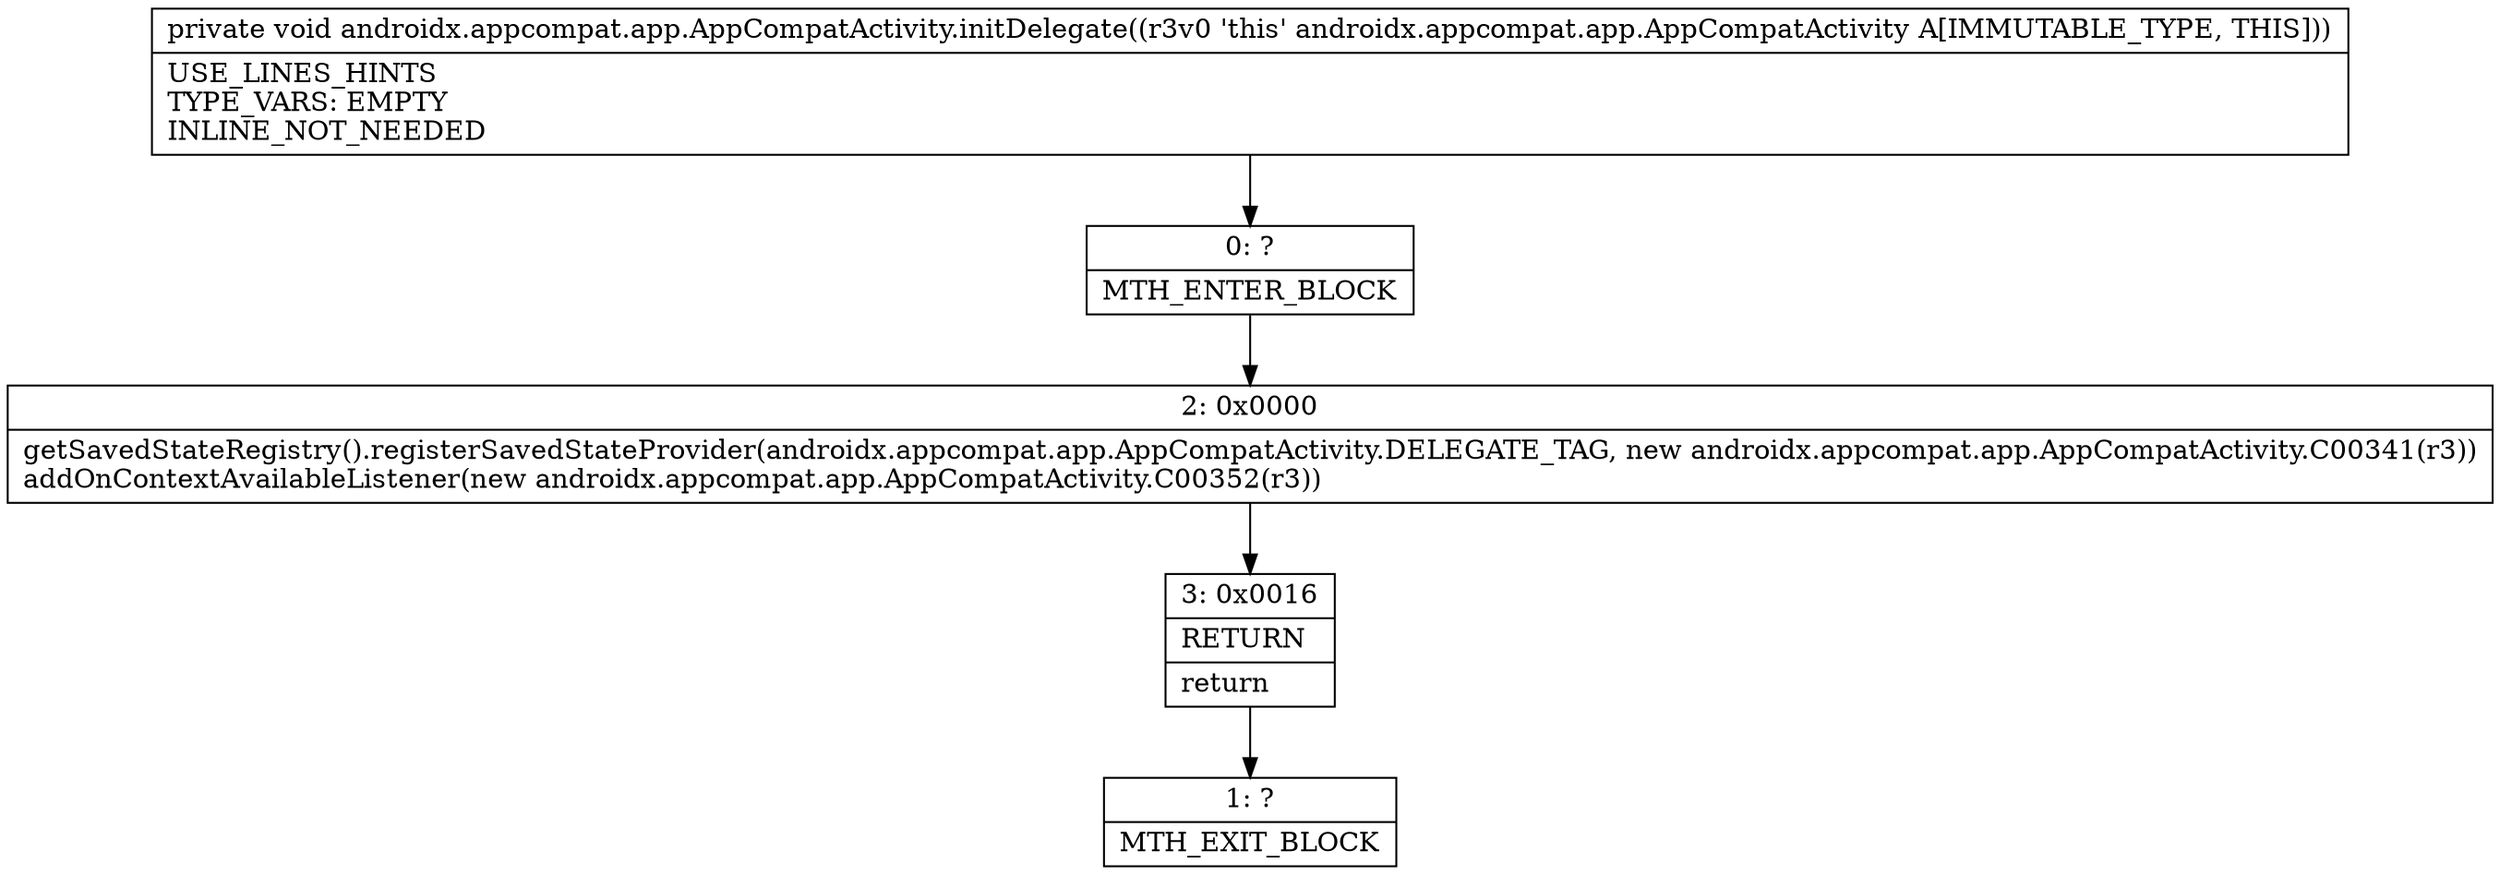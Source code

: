 digraph "CFG forandroidx.appcompat.app.AppCompatActivity.initDelegate()V" {
Node_0 [shape=record,label="{0\:\ ?|MTH_ENTER_BLOCK\l}"];
Node_2 [shape=record,label="{2\:\ 0x0000|getSavedStateRegistry().registerSavedStateProvider(androidx.appcompat.app.AppCompatActivity.DELEGATE_TAG, new androidx.appcompat.app.AppCompatActivity.C00341(r3))\laddOnContextAvailableListener(new androidx.appcompat.app.AppCompatActivity.C00352(r3))\l}"];
Node_3 [shape=record,label="{3\:\ 0x0016|RETURN\l|return\l}"];
Node_1 [shape=record,label="{1\:\ ?|MTH_EXIT_BLOCK\l}"];
MethodNode[shape=record,label="{private void androidx.appcompat.app.AppCompatActivity.initDelegate((r3v0 'this' androidx.appcompat.app.AppCompatActivity A[IMMUTABLE_TYPE, THIS]))  | USE_LINES_HINTS\lTYPE_VARS: EMPTY\lINLINE_NOT_NEEDED\l}"];
MethodNode -> Node_0;Node_0 -> Node_2;
Node_2 -> Node_3;
Node_3 -> Node_1;
}

